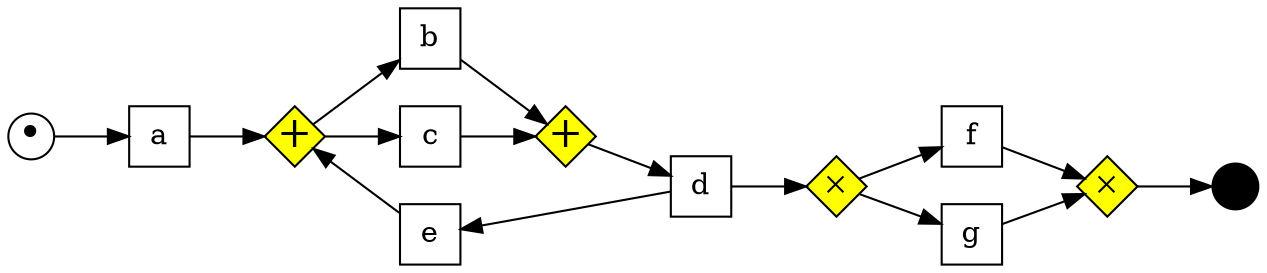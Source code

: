 digraph G {
  rankdir=LR;
  subgraph place {
    node [shape=circle,fixedsize=true,label="",height=.3,width=.3];
    in [label="&bull;", fontsize=20];
    out [style=filled,fillcolor=black];
  }
  subgraph xorgate {
    node [shape=diamond,fixedsize=true,width=.4,height=.4,label=<&#x2715;>,fontsize=12,style=filled,fillcolor=yellow]
    x3; x4;
  }
  subgraph andgate {
    node [shape=diamond,fixedsize=true,width=.4,height=.4 label=<&#43;>,fontsize=20,style=filled,fillcolor=yellow]
    a1; a2;
  }
  subgraph optgate {
    node [shape=diamond,fixedsize=true,width=.4,height=.4,label=<&#9711;>,fontsize=12,style=filled,fillcolor=yellow]

  }
  subgraph transitions {
    node [shape=rect,height=0.4,width=.4];
    a; b; c; d; e; f; g;
  }
  subgraph skip {
    node [shape=rect,label="",height=0.4,width=.4,style=filled,fillcolor=black];

  }

  # align horizontally
  {edge [weight=1]; a;e}

  in->a->a1;
  a1->b->a2;
  a1->c->a2;
  a2->d->x3;
  d->e->a1
  x3->f->x4;
  x3->g->x4;
  x4->out;
  # align vertically
  {rank=same; b;c;e}
}